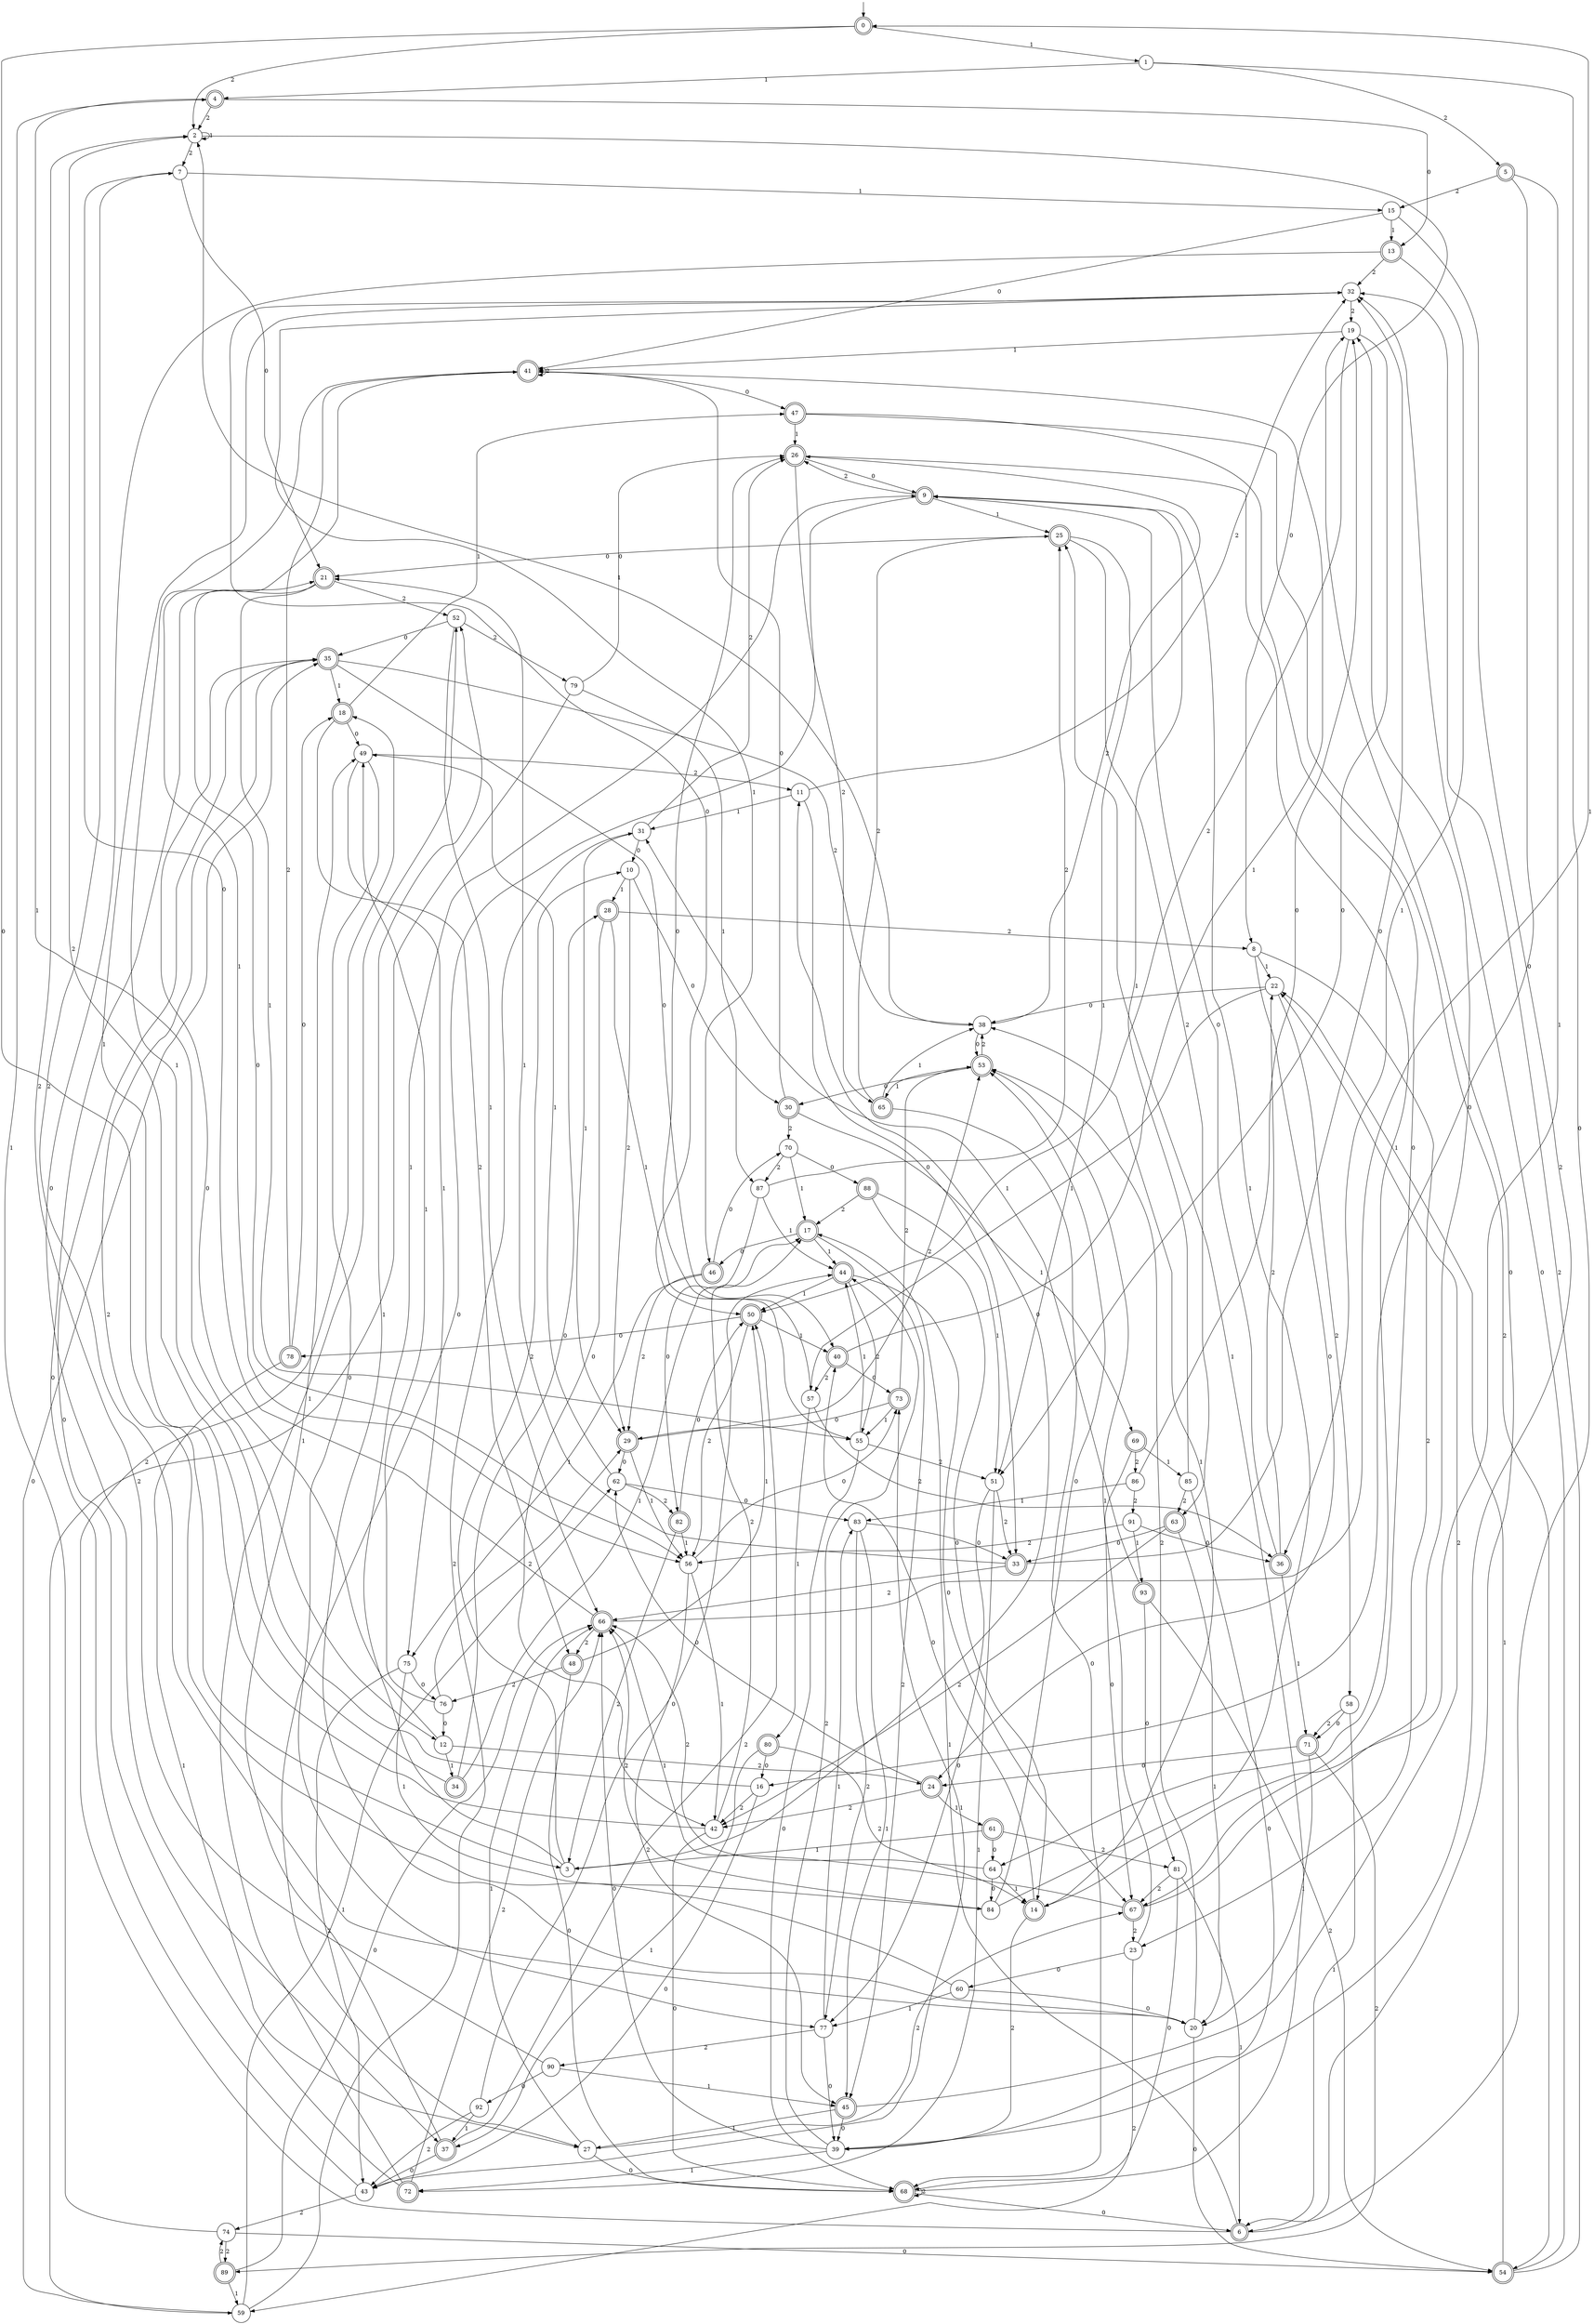 digraph g {

	s0 [shape="doublecircle" label="0"];
	s1 [shape="circle" label="1"];
	s2 [shape="circle" label="2"];
	s3 [shape="circle" label="3"];
	s4 [shape="doublecircle" label="4"];
	s5 [shape="doublecircle" label="5"];
	s6 [shape="doublecircle" label="6"];
	s7 [shape="circle" label="7"];
	s8 [shape="circle" label="8"];
	s9 [shape="doublecircle" label="9"];
	s10 [shape="circle" label="10"];
	s11 [shape="circle" label="11"];
	s12 [shape="circle" label="12"];
	s13 [shape="doublecircle" label="13"];
	s14 [shape="doublecircle" label="14"];
	s15 [shape="circle" label="15"];
	s16 [shape="circle" label="16"];
	s17 [shape="doublecircle" label="17"];
	s18 [shape="doublecircle" label="18"];
	s19 [shape="circle" label="19"];
	s20 [shape="circle" label="20"];
	s21 [shape="doublecircle" label="21"];
	s22 [shape="circle" label="22"];
	s23 [shape="circle" label="23"];
	s24 [shape="doublecircle" label="24"];
	s25 [shape="doublecircle" label="25"];
	s26 [shape="doublecircle" label="26"];
	s27 [shape="circle" label="27"];
	s28 [shape="doublecircle" label="28"];
	s29 [shape="doublecircle" label="29"];
	s30 [shape="doublecircle" label="30"];
	s31 [shape="circle" label="31"];
	s32 [shape="circle" label="32"];
	s33 [shape="doublecircle" label="33"];
	s34 [shape="doublecircle" label="34"];
	s35 [shape="doublecircle" label="35"];
	s36 [shape="doublecircle" label="36"];
	s37 [shape="doublecircle" label="37"];
	s38 [shape="circle" label="38"];
	s39 [shape="circle" label="39"];
	s40 [shape="doublecircle" label="40"];
	s41 [shape="doublecircle" label="41"];
	s42 [shape="circle" label="42"];
	s43 [shape="circle" label="43"];
	s44 [shape="doublecircle" label="44"];
	s45 [shape="doublecircle" label="45"];
	s46 [shape="doublecircle" label="46"];
	s47 [shape="doublecircle" label="47"];
	s48 [shape="doublecircle" label="48"];
	s49 [shape="circle" label="49"];
	s50 [shape="doublecircle" label="50"];
	s51 [shape="circle" label="51"];
	s52 [shape="circle" label="52"];
	s53 [shape="doublecircle" label="53"];
	s54 [shape="doublecircle" label="54"];
	s55 [shape="circle" label="55"];
	s56 [shape="circle" label="56"];
	s57 [shape="circle" label="57"];
	s58 [shape="circle" label="58"];
	s59 [shape="circle" label="59"];
	s60 [shape="circle" label="60"];
	s61 [shape="doublecircle" label="61"];
	s62 [shape="circle" label="62"];
	s63 [shape="doublecircle" label="63"];
	s64 [shape="circle" label="64"];
	s65 [shape="doublecircle" label="65"];
	s66 [shape="doublecircle" label="66"];
	s67 [shape="doublecircle" label="67"];
	s68 [shape="doublecircle" label="68"];
	s69 [shape="doublecircle" label="69"];
	s70 [shape="circle" label="70"];
	s71 [shape="doublecircle" label="71"];
	s72 [shape="doublecircle" label="72"];
	s73 [shape="doublecircle" label="73"];
	s74 [shape="circle" label="74"];
	s75 [shape="circle" label="75"];
	s76 [shape="circle" label="76"];
	s77 [shape="circle" label="77"];
	s78 [shape="doublecircle" label="78"];
	s79 [shape="circle" label="79"];
	s80 [shape="doublecircle" label="80"];
	s81 [shape="circle" label="81"];
	s82 [shape="doublecircle" label="82"];
	s83 [shape="circle" label="83"];
	s84 [shape="circle" label="84"];
	s85 [shape="circle" label="85"];
	s86 [shape="circle" label="86"];
	s87 [shape="circle" label="87"];
	s88 [shape="doublecircle" label="88"];
	s89 [shape="doublecircle" label="89"];
	s90 [shape="circle" label="90"];
	s91 [shape="circle" label="91"];
	s92 [shape="circle" label="92"];
	s93 [shape="doublecircle" label="93"];
	s0 -> s1 [label="1"];
	s0 -> s2 [label="2"];
	s0 -> s3 [label="0"];
	s1 -> s4 [label="1"];
	s1 -> s5 [label="2"];
	s1 -> s6 [label="0"];
	s2 -> s2 [label="1"];
	s2 -> s7 [label="2"];
	s2 -> s8 [label="0"];
	s3 -> s9 [label="1"];
	s3 -> s10 [label="2"];
	s3 -> s11 [label="0"];
	s4 -> s12 [label="1"];
	s4 -> s2 [label="2"];
	s4 -> s13 [label="0"];
	s5 -> s14 [label="1"];
	s5 -> s15 [label="2"];
	s5 -> s16 [label="0"];
	s6 -> s17 [label="1"];
	s6 -> s18 [label="2"];
	s6 -> s19 [label="0"];
	s7 -> s15 [label="1"];
	s7 -> s20 [label="2"];
	s7 -> s21 [label="0"];
	s8 -> s22 [label="1"];
	s8 -> s23 [label="2"];
	s8 -> s24 [label="0"];
	s9 -> s25 [label="1"];
	s9 -> s26 [label="2"];
	s9 -> s27 [label="0"];
	s10 -> s28 [label="1"];
	s10 -> s29 [label="2"];
	s10 -> s30 [label="0"];
	s11 -> s31 [label="1"];
	s11 -> s32 [label="2"];
	s11 -> s33 [label="0"];
	s12 -> s34 [label="1"];
	s12 -> s24 [label="2"];
	s12 -> s35 [label="0"];
	s13 -> s36 [label="1"];
	s13 -> s32 [label="2"];
	s13 -> s37 [label="0"];
	s14 -> s38 [label="1"];
	s14 -> s39 [label="2"];
	s14 -> s40 [label="0"];
	s15 -> s13 [label="1"];
	s15 -> s39 [label="2"];
	s15 -> s41 [label="0"];
	s16 -> s41 [label="1"];
	s16 -> s42 [label="2"];
	s16 -> s43 [label="0"];
	s17 -> s44 [label="1"];
	s17 -> s45 [label="2"];
	s17 -> s46 [label="0"];
	s18 -> s47 [label="1"];
	s18 -> s48 [label="2"];
	s18 -> s49 [label="0"];
	s19 -> s41 [label="1"];
	s19 -> s50 [label="2"];
	s19 -> s51 [label="0"];
	s20 -> s52 [label="1"];
	s20 -> s53 [label="2"];
	s20 -> s54 [label="0"];
	s21 -> s55 [label="1"];
	s21 -> s52 [label="2"];
	s21 -> s56 [label="0"];
	s22 -> s57 [label="1"];
	s22 -> s58 [label="2"];
	s22 -> s38 [label="0"];
	s23 -> s53 [label="1"];
	s23 -> s59 [label="2"];
	s23 -> s60 [label="0"];
	s24 -> s61 [label="1"];
	s24 -> s42 [label="2"];
	s24 -> s62 [label="0"];
	s25 -> s51 [label="1"];
	s25 -> s63 [label="2"];
	s25 -> s21 [label="0"];
	s26 -> s64 [label="1"];
	s26 -> s65 [label="2"];
	s26 -> s9 [label="0"];
	s27 -> s66 [label="1"];
	s27 -> s67 [label="2"];
	s27 -> s68 [label="0"];
	s28 -> s55 [label="1"];
	s28 -> s8 [label="2"];
	s28 -> s42 [label="0"];
	s29 -> s56 [label="1"];
	s29 -> s53 [label="2"];
	s29 -> s62 [label="0"];
	s30 -> s69 [label="1"];
	s30 -> s70 [label="2"];
	s30 -> s41 [label="0"];
	s31 -> s29 [label="1"];
	s31 -> s26 [label="2"];
	s31 -> s10 [label="0"];
	s32 -> s46 [label="1"];
	s32 -> s19 [label="2"];
	s32 -> s50 [label="0"];
	s33 -> s21 [label="1"];
	s33 -> s66 [label="2"];
	s33 -> s32 [label="0"];
	s34 -> s17 [label="1"];
	s34 -> s2 [label="2"];
	s34 -> s28 [label="0"];
	s35 -> s18 [label="1"];
	s35 -> s38 [label="2"];
	s35 -> s40 [label="0"];
	s36 -> s71 [label="1"];
	s36 -> s22 [label="2"];
	s36 -> s9 [label="0"];
	s37 -> s49 [label="1"];
	s37 -> s50 [label="2"];
	s37 -> s43 [label="0"];
	s38 -> s2 [label="1"];
	s38 -> s26 [label="2"];
	s38 -> s53 [label="0"];
	s39 -> s72 [label="1"];
	s39 -> s44 [label="2"];
	s39 -> s66 [label="0"];
	s40 -> s41 [label="1"];
	s40 -> s57 [label="2"];
	s40 -> s73 [label="0"];
	s41 -> s56 [label="1"];
	s41 -> s41 [label="2"];
	s41 -> s47 [label="0"];
	s42 -> s32 [label="1"];
	s42 -> s17 [label="2"];
	s42 -> s68 [label="0"];
	s43 -> s73 [label="1"];
	s43 -> s74 [label="2"];
	s43 -> s21 [label="0"];
	s44 -> s50 [label="1"];
	s44 -> s55 [label="2"];
	s44 -> s67 [label="0"];
	s45 -> s27 [label="1"];
	s45 -> s22 [label="2"];
	s45 -> s39 [label="0"];
	s46 -> s75 [label="1"];
	s46 -> s29 [label="2"];
	s46 -> s70 [label="0"];
	s47 -> s26 [label="1"];
	s47 -> s54 [label="2"];
	s47 -> s67 [label="0"];
	s48 -> s50 [label="1"];
	s48 -> s76 [label="2"];
	s48 -> s68 [label="0"];
	s49 -> s75 [label="1"];
	s49 -> s11 [label="2"];
	s49 -> s77 [label="0"];
	s50 -> s40 [label="1"];
	s50 -> s56 [label="2"];
	s50 -> s78 [label="0"];
	s51 -> s72 [label="1"];
	s51 -> s33 [label="2"];
	s51 -> s77 [label="0"];
	s52 -> s66 [label="1"];
	s52 -> s79 [label="2"];
	s52 -> s35 [label="0"];
	s53 -> s65 [label="1"];
	s53 -> s38 [label="2"];
	s53 -> s30 [label="0"];
	s54 -> s22 [label="1"];
	s54 -> s32 [label="2"];
	s54 -> s32 [label="0"];
	s55 -> s44 [label="1"];
	s55 -> s51 [label="2"];
	s55 -> s68 [label="0"];
	s56 -> s42 [label="1"];
	s56 -> s45 [label="2"];
	s56 -> s73 [label="0"];
	s57 -> s80 [label="1"];
	s57 -> s36 [label="2"];
	s57 -> s26 [label="0"];
	s58 -> s6 [label="1"];
	s58 -> s71 [label="2"];
	s58 -> s71 [label="0"];
	s59 -> s62 [label="1"];
	s59 -> s31 [label="2"];
	s59 -> s35 [label="0"];
	s60 -> s77 [label="1"];
	s60 -> s35 [label="2"];
	s60 -> s20 [label="0"];
	s61 -> s3 [label="1"];
	s61 -> s81 [label="2"];
	s61 -> s64 [label="0"];
	s62 -> s49 [label="1"];
	s62 -> s82 [label="2"];
	s62 -> s83 [label="0"];
	s63 -> s20 [label="1"];
	s63 -> s42 [label="2"];
	s63 -> s33 [label="0"];
	s64 -> s14 [label="1"];
	s64 -> s66 [label="2"];
	s64 -> s84 [label="0"];
	s65 -> s38 [label="1"];
	s65 -> s25 [label="2"];
	s65 -> s68 [label="0"];
	s66 -> s0 [label="1"];
	s66 -> s48 [label="2"];
	s66 -> s7 [label="0"];
	s67 -> s66 [label="1"];
	s67 -> s23 [label="2"];
	s67 -> s19 [label="0"];
	s68 -> s25 [label="1"];
	s68 -> s68 [label="2"];
	s68 -> s6 [label="0"];
	s69 -> s85 [label="1"];
	s69 -> s86 [label="2"];
	s69 -> s67 [label="0"];
	s70 -> s17 [label="1"];
	s70 -> s87 [label="2"];
	s70 -> s88 [label="0"];
	s71 -> s20 [label="1"];
	s71 -> s89 [label="2"];
	s71 -> s24 [label="0"];
	s72 -> s52 [label="1"];
	s72 -> s66 [label="2"];
	s72 -> s35 [label="0"];
	s73 -> s55 [label="1"];
	s73 -> s53 [label="2"];
	s73 -> s29 [label="0"];
	s74 -> s4 [label="1"];
	s74 -> s89 [label="2"];
	s74 -> s54 [label="0"];
	s75 -> s84 [label="1"];
	s75 -> s43 [label="2"];
	s75 -> s76 [label="0"];
	s76 -> s49 [label="1"];
	s76 -> s29 [label="2"];
	s76 -> s12 [label="0"];
	s77 -> s83 [label="1"];
	s77 -> s90 [label="2"];
	s77 -> s39 [label="0"];
	s78 -> s27 [label="1"];
	s78 -> s41 [label="2"];
	s78 -> s18 [label="0"];
	s79 -> s87 [label="1"];
	s79 -> s59 [label="2"];
	s79 -> s26 [label="0"];
	s80 -> s37 [label="1"];
	s80 -> s14 [label="2"];
	s80 -> s16 [label="0"];
	s81 -> s6 [label="1"];
	s81 -> s67 [label="2"];
	s81 -> s68 [label="0"];
	s82 -> s56 [label="1"];
	s82 -> s3 [label="2"];
	s82 -> s50 [label="0"];
	s83 -> s45 [label="1"];
	s83 -> s77 [label="2"];
	s83 -> s33 [label="0"];
	s84 -> s9 [label="1"];
	s84 -> s66 [label="2"];
	s84 -> s53 [label="0"];
	s85 -> s9 [label="1"];
	s85 -> s63 [label="2"];
	s85 -> s39 [label="0"];
	s86 -> s83 [label="1"];
	s86 -> s91 [label="2"];
	s86 -> s19 [label="0"];
	s87 -> s44 [label="1"];
	s87 -> s25 [label="2"];
	s87 -> s82 [label="0"];
	s88 -> s51 [label="1"];
	s88 -> s17 [label="2"];
	s88 -> s14 [label="0"];
	s89 -> s59 [label="1"];
	s89 -> s74 [label="2"];
	s89 -> s66 [label="0"];
	s90 -> s45 [label="1"];
	s90 -> s2 [label="2"];
	s90 -> s92 [label="0"];
	s91 -> s93 [label="1"];
	s91 -> s56 [label="2"];
	s91 -> s36 [label="0"];
	s92 -> s37 [label="1"];
	s92 -> s43 [label="2"];
	s92 -> s44 [label="0"];
	s93 -> s31 [label="1"];
	s93 -> s54 [label="2"];
	s93 -> s81 [label="0"];

__start0 [label="" shape="none" width="0" height="0"];
__start0 -> s0;

}
